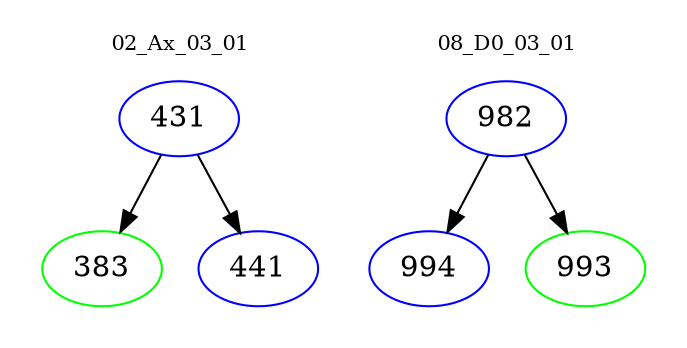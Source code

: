 digraph{
subgraph cluster_0 {
color = white
label = "02_Ax_03_01";
fontsize=10;
T0_431 [label="431", color="blue"]
T0_431 -> T0_383 [color="black"]
T0_383 [label="383", color="green"]
T0_431 -> T0_441 [color="black"]
T0_441 [label="441", color="blue"]
}
subgraph cluster_1 {
color = white
label = "08_D0_03_01";
fontsize=10;
T1_982 [label="982", color="blue"]
T1_982 -> T1_994 [color="black"]
T1_994 [label="994", color="blue"]
T1_982 -> T1_993 [color="black"]
T1_993 [label="993", color="green"]
}
}
